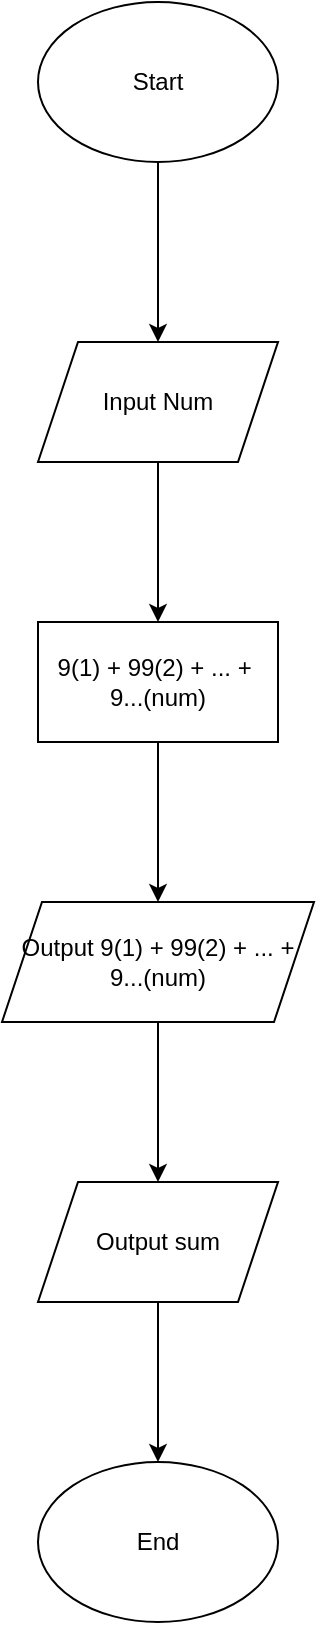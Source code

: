 <mxfile version="24.9.3">
  <diagram name="หน้า-1" id="FkZn_RTfhnsMaUjU3jkQ">
    <mxGraphModel dx="1050" dy="530" grid="1" gridSize="10" guides="1" tooltips="1" connect="1" arrows="1" fold="1" page="1" pageScale="1" pageWidth="827" pageHeight="1169" math="0" shadow="0">
      <root>
        <mxCell id="0" />
        <mxCell id="1" parent="0" />
        <mxCell id="j8fnoNDseinUQ5CjElPg-3" value="" style="edgeStyle=orthogonalEdgeStyle;rounded=0;orthogonalLoop=1;jettySize=auto;html=1;" edge="1" parent="1" source="j8fnoNDseinUQ5CjElPg-1" target="j8fnoNDseinUQ5CjElPg-2">
          <mxGeometry relative="1" as="geometry" />
        </mxCell>
        <mxCell id="j8fnoNDseinUQ5CjElPg-1" value="Start" style="ellipse;whiteSpace=wrap;html=1;" vertex="1" parent="1">
          <mxGeometry x="354" y="10" width="120" height="80" as="geometry" />
        </mxCell>
        <mxCell id="j8fnoNDseinUQ5CjElPg-5" value="" style="edgeStyle=orthogonalEdgeStyle;rounded=0;orthogonalLoop=1;jettySize=auto;html=1;" edge="1" parent="1" source="j8fnoNDseinUQ5CjElPg-2" target="j8fnoNDseinUQ5CjElPg-4">
          <mxGeometry relative="1" as="geometry" />
        </mxCell>
        <mxCell id="j8fnoNDseinUQ5CjElPg-2" value="Input Num" style="shape=parallelogram;perimeter=parallelogramPerimeter;whiteSpace=wrap;html=1;fixedSize=1;" vertex="1" parent="1">
          <mxGeometry x="354" y="180" width="120" height="60" as="geometry" />
        </mxCell>
        <mxCell id="j8fnoNDseinUQ5CjElPg-7" value="" style="edgeStyle=orthogonalEdgeStyle;rounded=0;orthogonalLoop=1;jettySize=auto;html=1;" edge="1" parent="1" source="j8fnoNDseinUQ5CjElPg-4" target="j8fnoNDseinUQ5CjElPg-6">
          <mxGeometry relative="1" as="geometry" />
        </mxCell>
        <mxCell id="j8fnoNDseinUQ5CjElPg-4" value="9(1) + 99(2) + ... +&amp;nbsp;&lt;div&gt;9...(num)&lt;/div&gt;" style="whiteSpace=wrap;html=1;" vertex="1" parent="1">
          <mxGeometry x="354" y="320" width="120" height="60" as="geometry" />
        </mxCell>
        <mxCell id="j8fnoNDseinUQ5CjElPg-9" value="" style="edgeStyle=orthogonalEdgeStyle;rounded=0;orthogonalLoop=1;jettySize=auto;html=1;" edge="1" parent="1" source="j8fnoNDseinUQ5CjElPg-6" target="j8fnoNDseinUQ5CjElPg-8">
          <mxGeometry relative="1" as="geometry" />
        </mxCell>
        <mxCell id="j8fnoNDseinUQ5CjElPg-6" value="Output 9(1) + 99(2) + ... + 9...(num)" style="shape=parallelogram;perimeter=parallelogramPerimeter;whiteSpace=wrap;html=1;fixedSize=1;" vertex="1" parent="1">
          <mxGeometry x="336" y="460" width="156" height="60" as="geometry" />
        </mxCell>
        <mxCell id="j8fnoNDseinUQ5CjElPg-11" value="" style="edgeStyle=orthogonalEdgeStyle;rounded=0;orthogonalLoop=1;jettySize=auto;html=1;" edge="1" parent="1" source="j8fnoNDseinUQ5CjElPg-8" target="j8fnoNDseinUQ5CjElPg-10">
          <mxGeometry relative="1" as="geometry" />
        </mxCell>
        <mxCell id="j8fnoNDseinUQ5CjElPg-8" value="Output sum" style="shape=parallelogram;perimeter=parallelogramPerimeter;whiteSpace=wrap;html=1;fixedSize=1;" vertex="1" parent="1">
          <mxGeometry x="354" y="600" width="120" height="60" as="geometry" />
        </mxCell>
        <mxCell id="j8fnoNDseinUQ5CjElPg-10" value="End" style="ellipse;whiteSpace=wrap;html=1;" vertex="1" parent="1">
          <mxGeometry x="354" y="740" width="120" height="80" as="geometry" />
        </mxCell>
      </root>
    </mxGraphModel>
  </diagram>
</mxfile>
